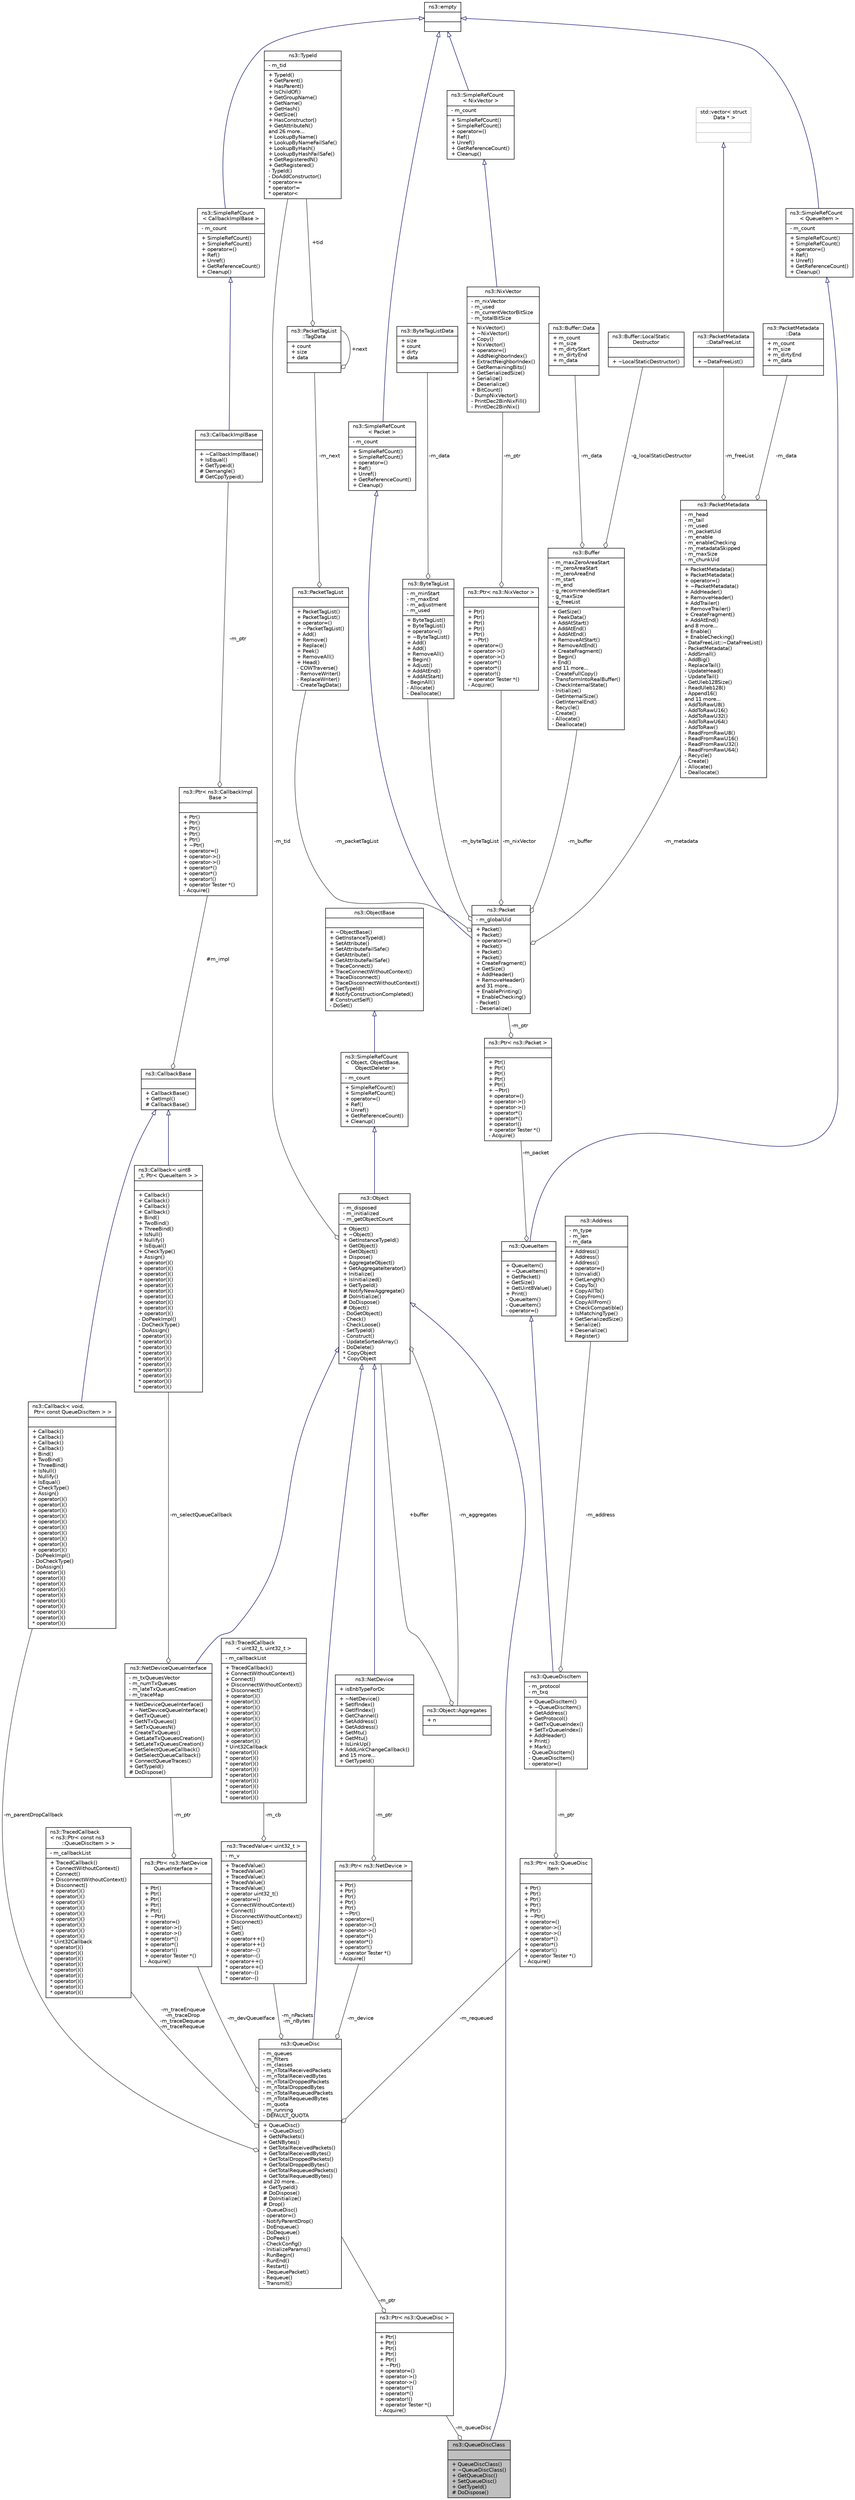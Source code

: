 digraph "ns3::QueueDiscClass"
{
  edge [fontname="Helvetica",fontsize="10",labelfontname="Helvetica",labelfontsize="10"];
  node [fontname="Helvetica",fontsize="10",shape=record];
  Node1 [label="{ns3::QueueDiscClass\n||+ QueueDiscClass()\l+ ~QueueDiscClass()\l+ GetQueueDisc()\l+ SetQueueDisc()\l+ GetTypeId()\l# DoDispose()\l}",height=0.2,width=0.4,color="black", fillcolor="grey75", style="filled", fontcolor="black"];
  Node2 -> Node1 [dir="back",color="midnightblue",fontsize="10",style="solid",arrowtail="onormal"];
  Node2 [label="{ns3::Object\n|- m_disposed\l- m_initialized\l- m_getObjectCount\l|+ Object()\l+ ~Object()\l+ GetInstanceTypeId()\l+ GetObject()\l+ GetObject()\l+ Dispose()\l+ AggregateObject()\l+ GetAggregateIterator()\l+ Initialize()\l+ IsInitialized()\l+ GetTypeId()\l# NotifyNewAggregate()\l# DoInitialize()\l# DoDispose()\l# Object()\l- DoGetObject()\l- Check()\l- CheckLoose()\l- SetTypeId()\l- Construct()\l- UpdateSortedArray()\l- DoDelete()\l* CopyObject\l* CopyObject\l}",height=0.2,width=0.4,color="black", fillcolor="white", style="filled",URL="$d9/d77/classns3_1_1Object.html",tooltip="A base class which provides memory management and object aggregation. "];
  Node3 -> Node2 [dir="back",color="midnightblue",fontsize="10",style="solid",arrowtail="onormal"];
  Node3 [label="{ns3::SimpleRefCount\l\< Object, ObjectBase,\l ObjectDeleter \>\n|- m_count\l|+ SimpleRefCount()\l+ SimpleRefCount()\l+ operator=()\l+ Ref()\l+ Unref()\l+ GetReferenceCount()\l+ Cleanup()\l}",height=0.2,width=0.4,color="black", fillcolor="white", style="filled",URL="$da/da1/classns3_1_1SimpleRefCount.html"];
  Node4 -> Node3 [dir="back",color="midnightblue",fontsize="10",style="solid",arrowtail="onormal"];
  Node4 [label="{ns3::ObjectBase\n||+ ~ObjectBase()\l+ GetInstanceTypeId()\l+ SetAttribute()\l+ SetAttributeFailSafe()\l+ GetAttribute()\l+ GetAttributeFailSafe()\l+ TraceConnect()\l+ TraceConnectWithoutContext()\l+ TraceDisconnect()\l+ TraceDisconnectWithoutContext()\l+ GetTypeId()\l# NotifyConstructionCompleted()\l# ConstructSelf()\l- DoSet()\l}",height=0.2,width=0.4,color="black", fillcolor="white", style="filled",URL="$d2/dac/classns3_1_1ObjectBase.html",tooltip="Anchor the ns-3 type and attribute system. "];
  Node5 -> Node2 [color="grey25",fontsize="10",style="solid",label=" -m_tid" ,arrowhead="odiamond"];
  Node5 [label="{ns3::TypeId\n|- m_tid\l|+ TypeId()\l+ GetParent()\l+ HasParent()\l+ IsChildOf()\l+ GetGroupName()\l+ GetName()\l+ GetHash()\l+ GetSize()\l+ HasConstructor()\l+ GetAttributeN()\land 26 more...\l+ LookupByName()\l+ LookupByNameFailSafe()\l+ LookupByHash()\l+ LookupByHashFailSafe()\l+ GetRegisteredN()\l+ GetRegistered()\l- TypeId()\l- DoAddConstructor()\l* operator==\l* operator!=\l* operator\<\l}",height=0.2,width=0.4,color="black", fillcolor="white", style="filled",URL="$d6/d11/classns3_1_1TypeId.html",tooltip="a unique identifier for an interface. "];
  Node6 -> Node2 [color="grey25",fontsize="10",style="solid",label=" -m_aggregates" ,arrowhead="odiamond"];
  Node6 [label="{ns3::Object::Aggregates\n|+ n\l|}",height=0.2,width=0.4,color="black", fillcolor="white", style="filled",URL="$d5/de9/structns3_1_1Object_1_1Aggregates.html"];
  Node2 -> Node6 [color="grey25",fontsize="10",style="solid",label=" +buffer" ,arrowhead="odiamond"];
  Node7 -> Node1 [color="grey25",fontsize="10",style="solid",label=" -m_queueDisc" ,arrowhead="odiamond"];
  Node7 [label="{ns3::Ptr\< ns3::QueueDisc \>\n||+ Ptr()\l+ Ptr()\l+ Ptr()\l+ Ptr()\l+ Ptr()\l+ ~Ptr()\l+ operator=()\l+ operator-\>()\l+ operator-\>()\l+ operator*()\l+ operator*()\l+ operator!()\l+ operator Tester *()\l- Acquire()\l}",height=0.2,width=0.4,color="black", fillcolor="white", style="filled",URL="$dc/d90/classns3_1_1Ptr.html"];
  Node8 -> Node7 [color="grey25",fontsize="10",style="solid",label=" -m_ptr" ,arrowhead="odiamond"];
  Node8 [label="{ns3::QueueDisc\n|- m_queues\l- m_filters\l- m_classes\l- m_nTotalReceivedPackets\l- m_nTotalReceivedBytes\l- m_nTotalDroppedPackets\l- m_nTotalDroppedBytes\l- m_nTotalRequeuedPackets\l- m_nTotalRequeuedBytes\l- m_quota\l- m_running\l- DEFAULT_QUOTA\l|+ QueueDisc()\l+ ~QueueDisc()\l+ GetNPackets()\l+ GetNBytes()\l+ GetTotalReceivedPackets()\l+ GetTotalReceivedBytes()\l+ GetTotalDroppedPackets()\l+ GetTotalDroppedBytes()\l+ GetTotalRequeuedPackets()\l+ GetTotalRequeuedBytes()\land 20 more...\l+ GetTypeId()\l# DoDispose()\l# DoInitialize()\l# Drop()\l- QueueDisc()\l- operator=()\l- NotifyParentDrop()\l- DoEnqueue()\l- DoDequeue()\l- DoPeek()\l- CheckConfig()\l- InitializeParams()\l- RunBegin()\l- RunEnd()\l- Restart()\l- DequeuePacket()\l- Requeue()\l- Transmit()\l}",height=0.2,width=0.4,color="black", fillcolor="white", style="filled",URL="$d0/d7b/classns3_1_1QueueDisc.html"];
  Node2 -> Node8 [dir="back",color="midnightblue",fontsize="10",style="solid",arrowtail="onormal"];
  Node9 -> Node8 [color="grey25",fontsize="10",style="solid",label=" -m_traceEnqueue\n-m_traceDrop\n-m_traceDequeue\n-m_traceRequeue" ,arrowhead="odiamond"];
  Node9 [label="{ns3::TracedCallback\l\< ns3::Ptr\< const ns3\l::QueueDiscItem \> \>\n|- m_callbackList\l|+ TracedCallback()\l+ ConnectWithoutContext()\l+ Connect()\l+ DisconnectWithoutContext()\l+ Disconnect()\l+ operator()()\l+ operator()()\l+ operator()()\l+ operator()()\l+ operator()()\l+ operator()()\l+ operator()()\l+ operator()()\l+ operator()()\l* Uint32Callback\l* operator()()\l* operator()()\l* operator()()\l* operator()()\l* operator()()\l* operator()()\l* operator()()\l* operator()()\l* operator()()\l}",height=0.2,width=0.4,color="black", fillcolor="white", style="filled",URL="$df/dec/classns3_1_1TracedCallback.html"];
  Node10 -> Node8 [color="grey25",fontsize="10",style="solid",label=" -m_requeued" ,arrowhead="odiamond"];
  Node10 [label="{ns3::Ptr\< ns3::QueueDisc\lItem \>\n||+ Ptr()\l+ Ptr()\l+ Ptr()\l+ Ptr()\l+ Ptr()\l+ ~Ptr()\l+ operator=()\l+ operator-\>()\l+ operator-\>()\l+ operator*()\l+ operator*()\l+ operator!()\l+ operator Tester *()\l- Acquire()\l}",height=0.2,width=0.4,color="black", fillcolor="white", style="filled",URL="$dc/d90/classns3_1_1Ptr.html"];
  Node11 -> Node10 [color="grey25",fontsize="10",style="solid",label=" -m_ptr" ,arrowhead="odiamond"];
  Node11 [label="{ns3::QueueDiscItem\n|- m_protocol\l- m_txq\l|+ QueueDiscItem()\l+ ~QueueDiscItem()\l+ GetAddress()\l+ GetProtocol()\l+ GetTxQueueIndex()\l+ SetTxQueueIndex()\l+ AddHeader()\l+ Print()\l+ Mark()\l- QueueDiscItem()\l- QueueDiscItem()\l- operator=()\l}",height=0.2,width=0.4,color="black", fillcolor="white", style="filled",URL="$dc/d5c/classns3_1_1QueueDiscItem.html"];
  Node12 -> Node11 [dir="back",color="midnightblue",fontsize="10",style="solid",arrowtail="onormal"];
  Node12 [label="{ns3::QueueItem\n||+ QueueItem()\l+ ~QueueItem()\l+ GetPacket()\l+ GetSize()\l+ GetUint8Value()\l+ Print()\l- QueueItem()\l- QueueItem()\l- operator=()\l}",height=0.2,width=0.4,color="black", fillcolor="white", style="filled",URL="$de/d7b/classns3_1_1QueueItem.html",tooltip="Base class to represent items of packet Queues. "];
  Node13 -> Node12 [dir="back",color="midnightblue",fontsize="10",style="solid",arrowtail="onormal"];
  Node13 [label="{ns3::SimpleRefCount\l\< QueueItem \>\n|- m_count\l|+ SimpleRefCount()\l+ SimpleRefCount()\l+ operator=()\l+ Ref()\l+ Unref()\l+ GetReferenceCount()\l+ Cleanup()\l}",height=0.2,width=0.4,color="black", fillcolor="white", style="filled",URL="$da/da1/classns3_1_1SimpleRefCount.html"];
  Node14 -> Node13 [dir="back",color="midnightblue",fontsize="10",style="solid",arrowtail="onormal"];
  Node14 [label="{ns3::empty\n||}",height=0.2,width=0.4,color="black", fillcolor="white", style="filled",URL="$d9/d6a/classns3_1_1empty.html",tooltip="make Callback use a separate empty type "];
  Node15 -> Node12 [color="grey25",fontsize="10",style="solid",label=" -m_packet" ,arrowhead="odiamond"];
  Node15 [label="{ns3::Ptr\< ns3::Packet \>\n||+ Ptr()\l+ Ptr()\l+ Ptr()\l+ Ptr()\l+ Ptr()\l+ ~Ptr()\l+ operator=()\l+ operator-\>()\l+ operator-\>()\l+ operator*()\l+ operator*()\l+ operator!()\l+ operator Tester *()\l- Acquire()\l}",height=0.2,width=0.4,color="black", fillcolor="white", style="filled",URL="$dc/d90/classns3_1_1Ptr.html"];
  Node16 -> Node15 [color="grey25",fontsize="10",style="solid",label=" -m_ptr" ,arrowhead="odiamond"];
  Node16 [label="{ns3::Packet\n|- m_globalUid\l|+ Packet()\l+ Packet()\l+ operator=()\l+ Packet()\l+ Packet()\l+ Packet()\l+ CreateFragment()\l+ GetSize()\l+ AddHeader()\l+ RemoveHeader()\land 31 more...\l+ EnablePrinting()\l+ EnableChecking()\l- Packet()\l- Deserialize()\l}",height=0.2,width=0.4,color="black", fillcolor="white", style="filled",URL="$dd/d7a/classns3_1_1Packet.html",tooltip="network packets "];
  Node17 -> Node16 [dir="back",color="midnightblue",fontsize="10",style="solid",arrowtail="onormal"];
  Node17 [label="{ns3::SimpleRefCount\l\< Packet \>\n|- m_count\l|+ SimpleRefCount()\l+ SimpleRefCount()\l+ operator=()\l+ Ref()\l+ Unref()\l+ GetReferenceCount()\l+ Cleanup()\l}",height=0.2,width=0.4,color="black", fillcolor="white", style="filled",URL="$da/da1/classns3_1_1SimpleRefCount.html"];
  Node14 -> Node17 [dir="back",color="midnightblue",fontsize="10",style="solid",arrowtail="onormal"];
  Node18 -> Node16 [color="grey25",fontsize="10",style="solid",label=" -m_nixVector" ,arrowhead="odiamond"];
  Node18 [label="{ns3::Ptr\< ns3::NixVector \>\n||+ Ptr()\l+ Ptr()\l+ Ptr()\l+ Ptr()\l+ Ptr()\l+ ~Ptr()\l+ operator=()\l+ operator-\>()\l+ operator-\>()\l+ operator*()\l+ operator*()\l+ operator!()\l+ operator Tester *()\l- Acquire()\l}",height=0.2,width=0.4,color="black", fillcolor="white", style="filled",URL="$dc/d90/classns3_1_1Ptr.html"];
  Node19 -> Node18 [color="grey25",fontsize="10",style="solid",label=" -m_ptr" ,arrowhead="odiamond"];
  Node19 [label="{ns3::NixVector\n|- m_nixVector\l- m_used\l- m_currentVectorBitSize\l- m_totalBitSize\l|+ NixVector()\l+ ~NixVector()\l+ Copy()\l+ NixVector()\l+ operator=()\l+ AddNeighborIndex()\l+ ExtractNeighborIndex()\l+ GetRemainingBits()\l+ GetSerializedSize()\l+ Serialize()\l+ Deserialize()\l+ BitCount()\l- DumpNixVector()\l- PrintDec2BinNixFill()\l- PrintDec2BinNix()\l}",height=0.2,width=0.4,color="black", fillcolor="white", style="filled",URL="$d1/d44/classns3_1_1NixVector.html",tooltip="Neighbor-index data structure for nix-vector routing. "];
  Node20 -> Node19 [dir="back",color="midnightblue",fontsize="10",style="solid",arrowtail="onormal"];
  Node20 [label="{ns3::SimpleRefCount\l\< NixVector \>\n|- m_count\l|+ SimpleRefCount()\l+ SimpleRefCount()\l+ operator=()\l+ Ref()\l+ Unref()\l+ GetReferenceCount()\l+ Cleanup()\l}",height=0.2,width=0.4,color="black", fillcolor="white", style="filled",URL="$da/da1/classns3_1_1SimpleRefCount.html"];
  Node14 -> Node20 [dir="back",color="midnightblue",fontsize="10",style="solid",arrowtail="onormal"];
  Node21 -> Node16 [color="grey25",fontsize="10",style="solid",label=" -m_metadata" ,arrowhead="odiamond"];
  Node21 [label="{ns3::PacketMetadata\n|- m_head\l- m_tail\l- m_used\l- m_packetUid\l- m_enable\l- m_enableChecking\l- m_metadataSkipped\l- m_maxSize\l- m_chunkUid\l|+ PacketMetadata()\l+ PacketMetadata()\l+ operator=()\l+ ~PacketMetadata()\l+ AddHeader()\l+ RemoveHeader()\l+ AddTrailer()\l+ RemoveTrailer()\l+ CreateFragment()\l+ AddAtEnd()\land 8 more...\l+ Enable()\l+ EnableChecking()\l- DataFreeList::~DataFreeList()\l- PacketMetadata()\l- AddSmall()\l- AddBig()\l- ReplaceTail()\l- UpdateHead()\l- UpdateTail()\l- GetUleb128Size()\l- ReadUleb128()\l- Append16()\land 11 more...\l- AddToRawU8()\l- AddToRawU16()\l- AddToRawU32()\l- AddToRawU64()\l- AddToRaw()\l- ReadFromRawU8()\l- ReadFromRawU16()\l- ReadFromRawU32()\l- ReadFromRawU64()\l- Recycle()\l- Create()\l- Allocate()\l- Deallocate()\l}",height=0.2,width=0.4,color="black", fillcolor="white", style="filled",URL="$d1/db1/classns3_1_1PacketMetadata.html",tooltip="Handle packet metadata about packet headers and trailers. "];
  Node22 -> Node21 [color="grey25",fontsize="10",style="solid",label=" -m_data" ,arrowhead="odiamond"];
  Node22 [label="{ns3::PacketMetadata\l::Data\n|+ m_count\l+ m_size\l+ m_dirtyEnd\l+ m_data\l|}",height=0.2,width=0.4,color="black", fillcolor="white", style="filled",URL="$d6/d9c/structns3_1_1PacketMetadata_1_1Data.html"];
  Node23 -> Node21 [color="grey25",fontsize="10",style="solid",label=" -m_freeList" ,arrowhead="odiamond"];
  Node23 [label="{ns3::PacketMetadata\l::DataFreeList\n||+ ~DataFreeList()\l}",height=0.2,width=0.4,color="black", fillcolor="white", style="filled",URL="$d0/df8/classns3_1_1PacketMetadata_1_1DataFreeList.html",tooltip="Class to hold all the metadata. "];
  Node24 -> Node23 [dir="back",color="midnightblue",fontsize="10",style="solid",arrowtail="onormal"];
  Node24 [label="{std::vector\< struct\l Data * \>\n||}",height=0.2,width=0.4,color="grey75", fillcolor="white", style="filled"];
  Node25 -> Node16 [color="grey25",fontsize="10",style="solid",label=" -m_byteTagList" ,arrowhead="odiamond"];
  Node25 [label="{ns3::ByteTagList\n|- m_minStart\l- m_maxEnd\l- m_adjustment\l- m_used\l|+ ByteTagList()\l+ ByteTagList()\l+ operator=()\l+ ~ByteTagList()\l+ Add()\l+ Add()\l+ RemoveAll()\l+ Begin()\l+ Adjust()\l+ AddAtEnd()\l+ AddAtStart()\l- BeginAll()\l- Allocate()\l- Deallocate()\l}",height=0.2,width=0.4,color="black", fillcolor="white", style="filled",URL="$dd/d64/classns3_1_1ByteTagList.html",tooltip="keep track of the byte tags stored in a packet. "];
  Node26 -> Node25 [color="grey25",fontsize="10",style="solid",label=" -m_data" ,arrowhead="odiamond"];
  Node26 [label="{ns3::ByteTagListData\n|+ size\l+ count\l+ dirty\l+ data\l|}",height=0.2,width=0.4,color="black", fillcolor="white", style="filled",URL="$d5/d62/structns3_1_1ByteTagListData.html",tooltip="Internal representation of the byte tags stored in a packet. "];
  Node27 -> Node16 [color="grey25",fontsize="10",style="solid",label=" -m_packetTagList" ,arrowhead="odiamond"];
  Node27 [label="{ns3::PacketTagList\n||+ PacketTagList()\l+ PacketTagList()\l+ operator=()\l+ ~PacketTagList()\l+ Add()\l+ Remove()\l+ Replace()\l+ Peek()\l+ RemoveAll()\l+ Head()\l- COWTraverse()\l- RemoveWriter()\l- ReplaceWriter()\l- CreateTagData()\l}",height=0.2,width=0.4,color="black", fillcolor="white", style="filled",URL="$dd/d19/classns3_1_1PacketTagList.html",tooltip="List of the packet tags stored in a packet. "];
  Node28 -> Node27 [color="grey25",fontsize="10",style="solid",label=" -m_next" ,arrowhead="odiamond"];
  Node28 [label="{ns3::PacketTagList\l::TagData\n|+ count\l+ size\l+ data\l|}",height=0.2,width=0.4,color="black", fillcolor="white", style="filled",URL="$d5/d03/structns3_1_1PacketTagList_1_1TagData.html"];
  Node28 -> Node28 [color="grey25",fontsize="10",style="solid",label=" +next" ,arrowhead="odiamond"];
  Node5 -> Node28 [color="grey25",fontsize="10",style="solid",label=" +tid" ,arrowhead="odiamond"];
  Node29 -> Node16 [color="grey25",fontsize="10",style="solid",label=" -m_buffer" ,arrowhead="odiamond"];
  Node29 [label="{ns3::Buffer\n|- m_maxZeroAreaStart\l- m_zeroAreaStart\l- m_zeroAreaEnd\l- m_start\l- m_end\l- g_recommendedStart\l- g_maxSize\l- g_freeList\l|+ GetSize()\l+ PeekData()\l+ AddAtStart()\l+ AddAtEnd()\l+ AddAtEnd()\l+ RemoveAtStart()\l+ RemoveAtEnd()\l+ CreateFragment()\l+ Begin()\l+ End()\land 11 more...\l- CreateFullCopy()\l- TransformIntoRealBuffer()\l- CheckInternalState()\l- Initialize()\l- GetInternalSize()\l- GetInternalEnd()\l- Recycle()\l- Create()\l- Allocate()\l- Deallocate()\l}",height=0.2,width=0.4,color="black", fillcolor="white", style="filled",URL="$da/d85/classns3_1_1Buffer.html",tooltip="automatically resized byte buffer "];
  Node30 -> Node29 [color="grey25",fontsize="10",style="solid",label=" -m_data" ,arrowhead="odiamond"];
  Node30 [label="{ns3::Buffer::Data\n|+ m_count\l+ m_size\l+ m_dirtyStart\l+ m_dirtyEnd\l+ m_data\l|}",height=0.2,width=0.4,color="black", fillcolor="white", style="filled",URL="$d9/dcc/structns3_1_1Buffer_1_1Data.html"];
  Node31 -> Node29 [color="grey25",fontsize="10",style="solid",label=" -g_localStaticDestructor" ,arrowhead="odiamond"];
  Node31 [label="{ns3::Buffer::LocalStatic\lDestructor\n||+ ~LocalStaticDestructor()\l}",height=0.2,width=0.4,color="black", fillcolor="white", style="filled",URL="$dc/de5/structns3_1_1Buffer_1_1LocalStaticDestructor.html",tooltip="Local static destructor structure. "];
  Node32 -> Node11 [color="grey25",fontsize="10",style="solid",label=" -m_address" ,arrowhead="odiamond"];
  Node32 [label="{ns3::Address\n|- m_type\l- m_len\l- m_data\l|+ Address()\l+ Address()\l+ Address()\l+ operator=()\l+ IsInvalid()\l+ GetLength()\l+ CopyTo()\l+ CopyAllTo()\l+ CopyFrom()\l+ CopyAllFrom()\l+ CheckCompatible()\l+ IsMatchingType()\l+ GetSerializedSize()\l+ Serialize()\l+ Deserialize()\l+ Register()\l}",height=0.2,width=0.4,color="black", fillcolor="white", style="filled",URL="$d2/d5f/classns3_1_1Address.html",tooltip="a polymophic address class "];
  Node33 -> Node8 [color="grey25",fontsize="10",style="solid",label=" -m_device" ,arrowhead="odiamond"];
  Node33 [label="{ns3::Ptr\< ns3::NetDevice \>\n||+ Ptr()\l+ Ptr()\l+ Ptr()\l+ Ptr()\l+ Ptr()\l+ ~Ptr()\l+ operator=()\l+ operator-\>()\l+ operator-\>()\l+ operator*()\l+ operator*()\l+ operator!()\l+ operator Tester *()\l- Acquire()\l}",height=0.2,width=0.4,color="black", fillcolor="white", style="filled",URL="$dc/d90/classns3_1_1Ptr.html"];
  Node34 -> Node33 [color="grey25",fontsize="10",style="solid",label=" -m_ptr" ,arrowhead="odiamond"];
  Node34 [label="{ns3::NetDevice\n|+ isEnbTypeForDc\l|+ ~NetDevice()\l+ SetIfIndex()\l+ GetIfIndex()\l+ GetChannel()\l+ SetAddress()\l+ GetAddress()\l+ SetMtu()\l+ GetMtu()\l+ IsLinkUp()\l+ AddLinkChangeCallback()\land 15 more...\l+ GetTypeId()\l}",height=0.2,width=0.4,color="black", fillcolor="white", style="filled",URL="$d9/dac/classns3_1_1NetDevice.html",tooltip="Network layer to device interface. "];
  Node2 -> Node34 [dir="back",color="midnightblue",fontsize="10",style="solid",arrowtail="onormal"];
  Node35 -> Node8 [color="grey25",fontsize="10",style="solid",label=" -m_parentDropCallback" ,arrowhead="odiamond"];
  Node35 [label="{ns3::Callback\< void,\l Ptr\< const QueueDiscItem \> \>\n||+ Callback()\l+ Callback()\l+ Callback()\l+ Callback()\l+ Bind()\l+ TwoBind()\l+ ThreeBind()\l+ IsNull()\l+ Nullify()\l+ IsEqual()\l+ CheckType()\l+ Assign()\l+ operator()()\l+ operator()()\l+ operator()()\l+ operator()()\l+ operator()()\l+ operator()()\l+ operator()()\l+ operator()()\l+ operator()()\l+ operator()()\l- DoPeekImpl()\l- DoCheckType()\l- DoAssign()\l* operator()()\l* operator()()\l* operator()()\l* operator()()\l* operator()()\l* operator()()\l* operator()()\l* operator()()\l* operator()()\l* operator()()\l}",height=0.2,width=0.4,color="black", fillcolor="white", style="filled",URL="$d1/d48/classns3_1_1Callback.html"];
  Node36 -> Node35 [dir="back",color="midnightblue",fontsize="10",style="solid",arrowtail="onormal"];
  Node36 [label="{ns3::CallbackBase\n||+ CallbackBase()\l+ GetImpl()\l# CallbackBase()\l}",height=0.2,width=0.4,color="black", fillcolor="white", style="filled",URL="$d7/db5/classns3_1_1CallbackBase.html"];
  Node37 -> Node36 [color="grey25",fontsize="10",style="solid",label=" #m_impl" ,arrowhead="odiamond"];
  Node37 [label="{ns3::Ptr\< ns3::CallbackImpl\lBase \>\n||+ Ptr()\l+ Ptr()\l+ Ptr()\l+ Ptr()\l+ Ptr()\l+ ~Ptr()\l+ operator=()\l+ operator-\>()\l+ operator-\>()\l+ operator*()\l+ operator*()\l+ operator!()\l+ operator Tester *()\l- Acquire()\l}",height=0.2,width=0.4,color="black", fillcolor="white", style="filled",URL="$dc/d90/classns3_1_1Ptr.html"];
  Node38 -> Node37 [color="grey25",fontsize="10",style="solid",label=" -m_ptr" ,arrowhead="odiamond"];
  Node38 [label="{ns3::CallbackImplBase\n||+ ~CallbackImplBase()\l+ IsEqual()\l+ GetTypeid()\l# Demangle()\l# GetCppTypeid()\l}",height=0.2,width=0.4,color="black", fillcolor="white", style="filled",URL="$d3/dfa/classns3_1_1CallbackImplBase.html"];
  Node39 -> Node38 [dir="back",color="midnightblue",fontsize="10",style="solid",arrowtail="onormal"];
  Node39 [label="{ns3::SimpleRefCount\l\< CallbackImplBase \>\n|- m_count\l|+ SimpleRefCount()\l+ SimpleRefCount()\l+ operator=()\l+ Ref()\l+ Unref()\l+ GetReferenceCount()\l+ Cleanup()\l}",height=0.2,width=0.4,color="black", fillcolor="white", style="filled",URL="$da/da1/classns3_1_1SimpleRefCount.html"];
  Node14 -> Node39 [dir="back",color="midnightblue",fontsize="10",style="solid",arrowtail="onormal"];
  Node40 -> Node8 [color="grey25",fontsize="10",style="solid",label=" -m_devQueueIface" ,arrowhead="odiamond"];
  Node40 [label="{ns3::Ptr\< ns3::NetDevice\lQueueInterface \>\n||+ Ptr()\l+ Ptr()\l+ Ptr()\l+ Ptr()\l+ Ptr()\l+ ~Ptr()\l+ operator=()\l+ operator-\>()\l+ operator-\>()\l+ operator*()\l+ operator*()\l+ operator!()\l+ operator Tester *()\l- Acquire()\l}",height=0.2,width=0.4,color="black", fillcolor="white", style="filled",URL="$dc/d90/classns3_1_1Ptr.html"];
  Node41 -> Node40 [color="grey25",fontsize="10",style="solid",label=" -m_ptr" ,arrowhead="odiamond"];
  Node41 [label="{ns3::NetDeviceQueueInterface\n|- m_txQueuesVector\l- m_numTxQueues\l- m_lateTxQueuesCreation\l- m_traceMap\l|+ NetDeviceQueueInterface()\l+ ~NetDeviceQueueInterface()\l+ GetTxQueue()\l+ GetNTxQueues()\l+ SetTxQueuesN()\l+ CreateTxQueues()\l+ GetLateTxQueuesCreation()\l+ SetLateTxQueuesCreation()\l+ SetSelectQueueCallback()\l+ GetSelectQueueCallback()\l+ ConnectQueueTraces()\l+ GetTypeId()\l# DoDispose()\l}",height=0.2,width=0.4,color="black", fillcolor="white", style="filled",URL="$d1/dba/classns3_1_1NetDeviceQueueInterface.html",tooltip="Network device transmission queue interface. "];
  Node2 -> Node41 [dir="back",color="midnightblue",fontsize="10",style="solid",arrowtail="onormal"];
  Node42 -> Node41 [color="grey25",fontsize="10",style="solid",label=" -m_selectQueueCallback" ,arrowhead="odiamond"];
  Node42 [label="{ns3::Callback\< uint8\l_t, Ptr\< QueueItem \> \>\n||+ Callback()\l+ Callback()\l+ Callback()\l+ Callback()\l+ Bind()\l+ TwoBind()\l+ ThreeBind()\l+ IsNull()\l+ Nullify()\l+ IsEqual()\l+ CheckType()\l+ Assign()\l+ operator()()\l+ operator()()\l+ operator()()\l+ operator()()\l+ operator()()\l+ operator()()\l+ operator()()\l+ operator()()\l+ operator()()\l+ operator()()\l- DoPeekImpl()\l- DoCheckType()\l- DoAssign()\l* operator()()\l* operator()()\l* operator()()\l* operator()()\l* operator()()\l* operator()()\l* operator()()\l* operator()()\l* operator()()\l* operator()()\l}",height=0.2,width=0.4,color="black", fillcolor="white", style="filled",URL="$d1/d48/classns3_1_1Callback.html"];
  Node36 -> Node42 [dir="back",color="midnightblue",fontsize="10",style="solid",arrowtail="onormal"];
  Node43 -> Node8 [color="grey25",fontsize="10",style="solid",label=" -m_nPackets\n-m_nBytes" ,arrowhead="odiamond"];
  Node43 [label="{ns3::TracedValue\< uint32_t \>\n|- m_v\l|+ TracedValue()\l+ TracedValue()\l+ TracedValue()\l+ TracedValue()\l+ TracedValue()\l+ operator uint32_t()\l+ operator=()\l+ ConnectWithoutContext()\l+ Connect()\l+ DisconnectWithoutContext()\l+ Disconnect()\l+ Set()\l+ Get()\l+ operator++()\l+ operator++()\l+ operator--()\l+ operator--()\l* operator++()\l* operator++()\l* operator--()\l* operator--()\l}",height=0.2,width=0.4,color="black", fillcolor="white", style="filled",URL="$df/d97/classns3_1_1TracedValue.html"];
  Node44 -> Node43 [color="grey25",fontsize="10",style="solid",label=" -m_cb" ,arrowhead="odiamond"];
  Node44 [label="{ns3::TracedCallback\l\< uint32_t, uint32_t \>\n|- m_callbackList\l|+ TracedCallback()\l+ ConnectWithoutContext()\l+ Connect()\l+ DisconnectWithoutContext()\l+ Disconnect()\l+ operator()()\l+ operator()()\l+ operator()()\l+ operator()()\l+ operator()()\l+ operator()()\l+ operator()()\l+ operator()()\l+ operator()()\l* Uint32Callback\l* operator()()\l* operator()()\l* operator()()\l* operator()()\l* operator()()\l* operator()()\l* operator()()\l* operator()()\l* operator()()\l}",height=0.2,width=0.4,color="black", fillcolor="white", style="filled",URL="$df/dec/classns3_1_1TracedCallback.html"];
}
